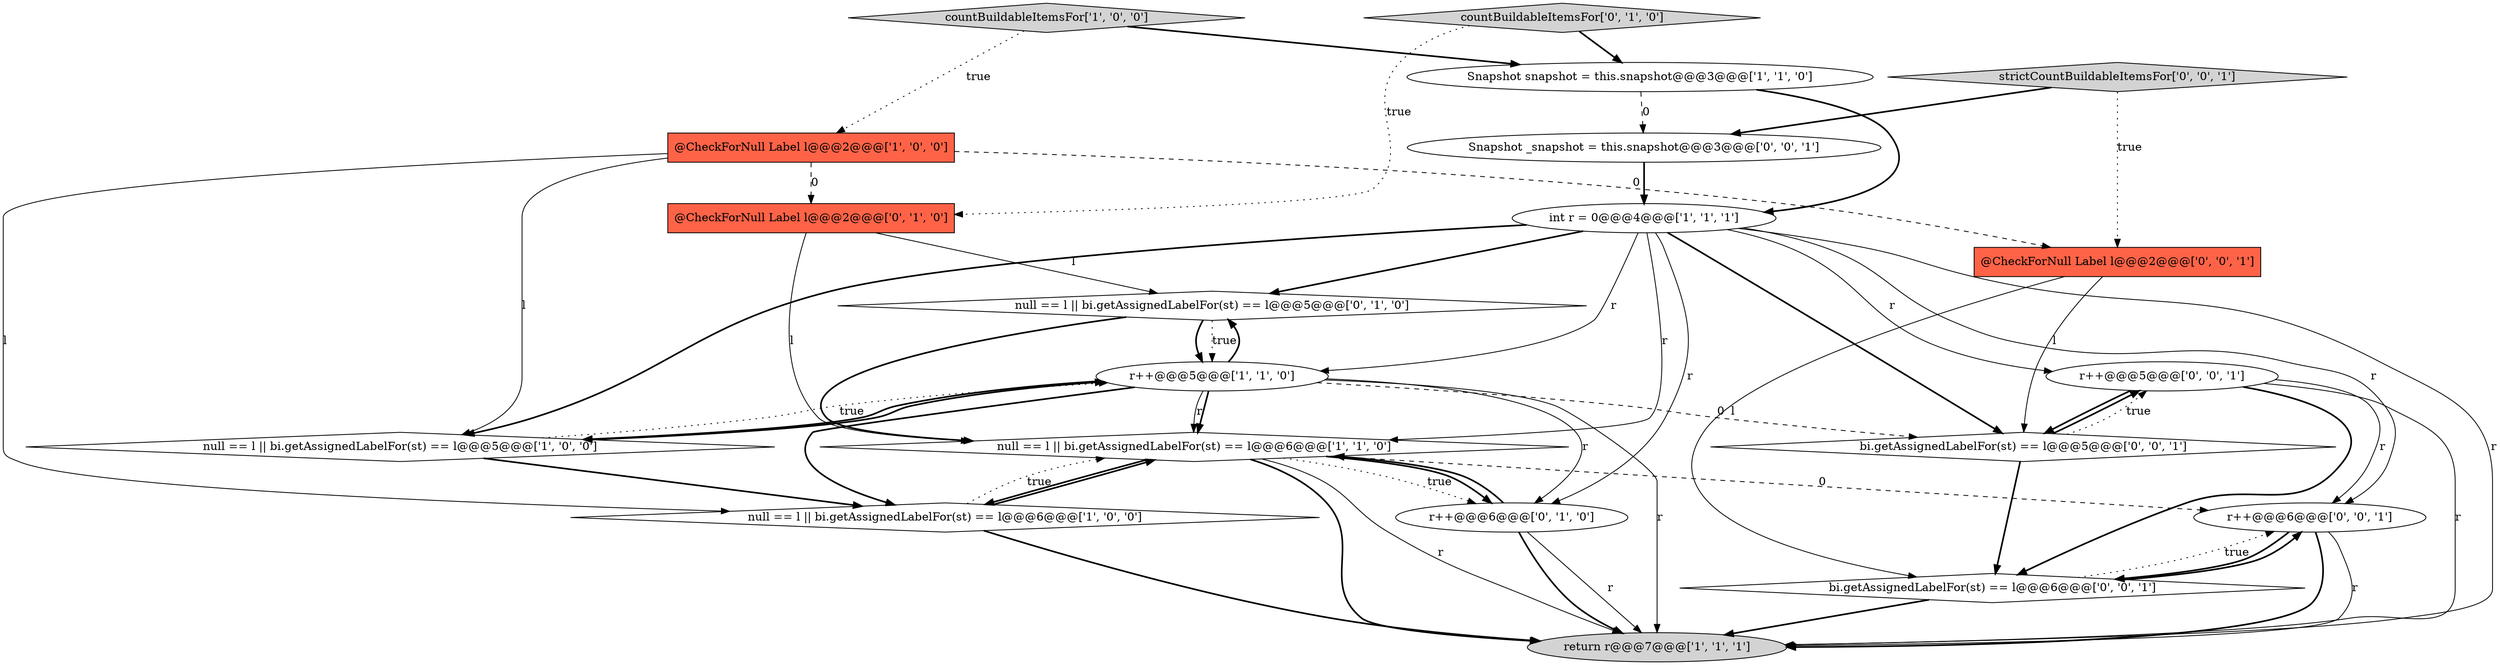 digraph {
16 [style = filled, label = "Snapshot _snapshot = this.snapshot@@@3@@@['0', '0', '1']", fillcolor = white, shape = ellipse image = "AAA0AAABBB3BBB"];
8 [style = filled, label = "null == l || bi.getAssignedLabelFor(st) == l@@@6@@@['1', '1', '0']", fillcolor = white, shape = diamond image = "AAA0AAABBB1BBB"];
12 [style = filled, label = "r++@@@6@@@['0', '1', '0']", fillcolor = white, shape = ellipse image = "AAA0AAABBB2BBB"];
13 [style = filled, label = "r++@@@5@@@['0', '0', '1']", fillcolor = white, shape = ellipse image = "AAA0AAABBB3BBB"];
3 [style = filled, label = "return r@@@7@@@['1', '1', '1']", fillcolor = lightgray, shape = ellipse image = "AAA0AAABBB1BBB"];
9 [style = filled, label = "countBuildableItemsFor['0', '1', '0']", fillcolor = lightgray, shape = diamond image = "AAA0AAABBB2BBB"];
15 [style = filled, label = "bi.getAssignedLabelFor(st) == l@@@5@@@['0', '0', '1']", fillcolor = white, shape = diamond image = "AAA0AAABBB3BBB"];
19 [style = filled, label = "r++@@@6@@@['0', '0', '1']", fillcolor = white, shape = ellipse image = "AAA0AAABBB3BBB"];
11 [style = filled, label = "null == l || bi.getAssignedLabelFor(st) == l@@@5@@@['0', '1', '0']", fillcolor = white, shape = diamond image = "AAA0AAABBB2BBB"];
18 [style = filled, label = "strictCountBuildableItemsFor['0', '0', '1']", fillcolor = lightgray, shape = diamond image = "AAA0AAABBB3BBB"];
17 [style = filled, label = "@CheckForNull Label l@@@2@@@['0', '0', '1']", fillcolor = tomato, shape = box image = "AAA0AAABBB3BBB"];
14 [style = filled, label = "bi.getAssignedLabelFor(st) == l@@@6@@@['0', '0', '1']", fillcolor = white, shape = diamond image = "AAA0AAABBB3BBB"];
5 [style = filled, label = "@CheckForNull Label l@@@2@@@['1', '0', '0']", fillcolor = tomato, shape = box image = "AAA1AAABBB1BBB"];
1 [style = filled, label = "null == l || bi.getAssignedLabelFor(st) == l@@@5@@@['1', '0', '0']", fillcolor = white, shape = diamond image = "AAA0AAABBB1BBB"];
0 [style = filled, label = "Snapshot snapshot = this.snapshot@@@3@@@['1', '1', '0']", fillcolor = white, shape = ellipse image = "AAA0AAABBB1BBB"];
2 [style = filled, label = "null == l || bi.getAssignedLabelFor(st) == l@@@6@@@['1', '0', '0']", fillcolor = white, shape = diamond image = "AAA0AAABBB1BBB"];
4 [style = filled, label = "countBuildableItemsFor['1', '0', '0']", fillcolor = lightgray, shape = diamond image = "AAA0AAABBB1BBB"];
6 [style = filled, label = "r++@@@5@@@['1', '1', '0']", fillcolor = white, shape = ellipse image = "AAA0AAABBB1BBB"];
7 [style = filled, label = "int r = 0@@@4@@@['1', '1', '1']", fillcolor = white, shape = ellipse image = "AAA0AAABBB1BBB"];
10 [style = filled, label = "@CheckForNull Label l@@@2@@@['0', '1', '0']", fillcolor = tomato, shape = box image = "AAA1AAABBB2BBB"];
14->3 [style = bold, label=""];
4->5 [style = dotted, label="true"];
8->19 [style = dashed, label="0"];
15->13 [style = bold, label=""];
7->11 [style = bold, label=""];
7->1 [style = bold, label=""];
14->19 [style = dotted, label="true"];
13->19 [style = solid, label="r"];
9->0 [style = bold, label=""];
10->8 [style = solid, label="l"];
15->14 [style = bold, label=""];
2->3 [style = bold, label=""];
11->6 [style = bold, label=""];
8->3 [style = bold, label=""];
7->19 [style = solid, label="r"];
6->3 [style = solid, label="r"];
16->7 [style = bold, label=""];
0->16 [style = dashed, label="0"];
19->3 [style = solid, label="r"];
14->19 [style = bold, label=""];
17->15 [style = solid, label="l"];
7->12 [style = solid, label="r"];
5->1 [style = solid, label="l"];
7->3 [style = solid, label="r"];
4->0 [style = bold, label=""];
15->13 [style = dotted, label="true"];
0->7 [style = bold, label=""];
6->2 [style = bold, label=""];
6->12 [style = solid, label="r"];
6->1 [style = bold, label=""];
5->2 [style = solid, label="l"];
17->14 [style = solid, label="l"];
1->6 [style = bold, label=""];
19->14 [style = bold, label=""];
8->12 [style = dotted, label="true"];
5->17 [style = dashed, label="0"];
8->2 [style = bold, label=""];
7->13 [style = solid, label="r"];
5->10 [style = dashed, label="0"];
6->15 [style = dashed, label="0"];
6->8 [style = solid, label="r"];
12->8 [style = bold, label=""];
11->6 [style = dotted, label="true"];
7->6 [style = solid, label="r"];
6->11 [style = bold, label=""];
6->8 [style = bold, label=""];
12->3 [style = solid, label="r"];
7->8 [style = solid, label="r"];
11->8 [style = bold, label=""];
7->15 [style = bold, label=""];
1->6 [style = dotted, label="true"];
10->11 [style = solid, label="l"];
1->2 [style = bold, label=""];
12->3 [style = bold, label=""];
13->15 [style = bold, label=""];
18->17 [style = dotted, label="true"];
8->3 [style = solid, label="r"];
9->10 [style = dotted, label="true"];
13->14 [style = bold, label=""];
19->3 [style = bold, label=""];
8->12 [style = bold, label=""];
2->8 [style = dotted, label="true"];
2->8 [style = bold, label=""];
13->3 [style = solid, label="r"];
18->16 [style = bold, label=""];
}
